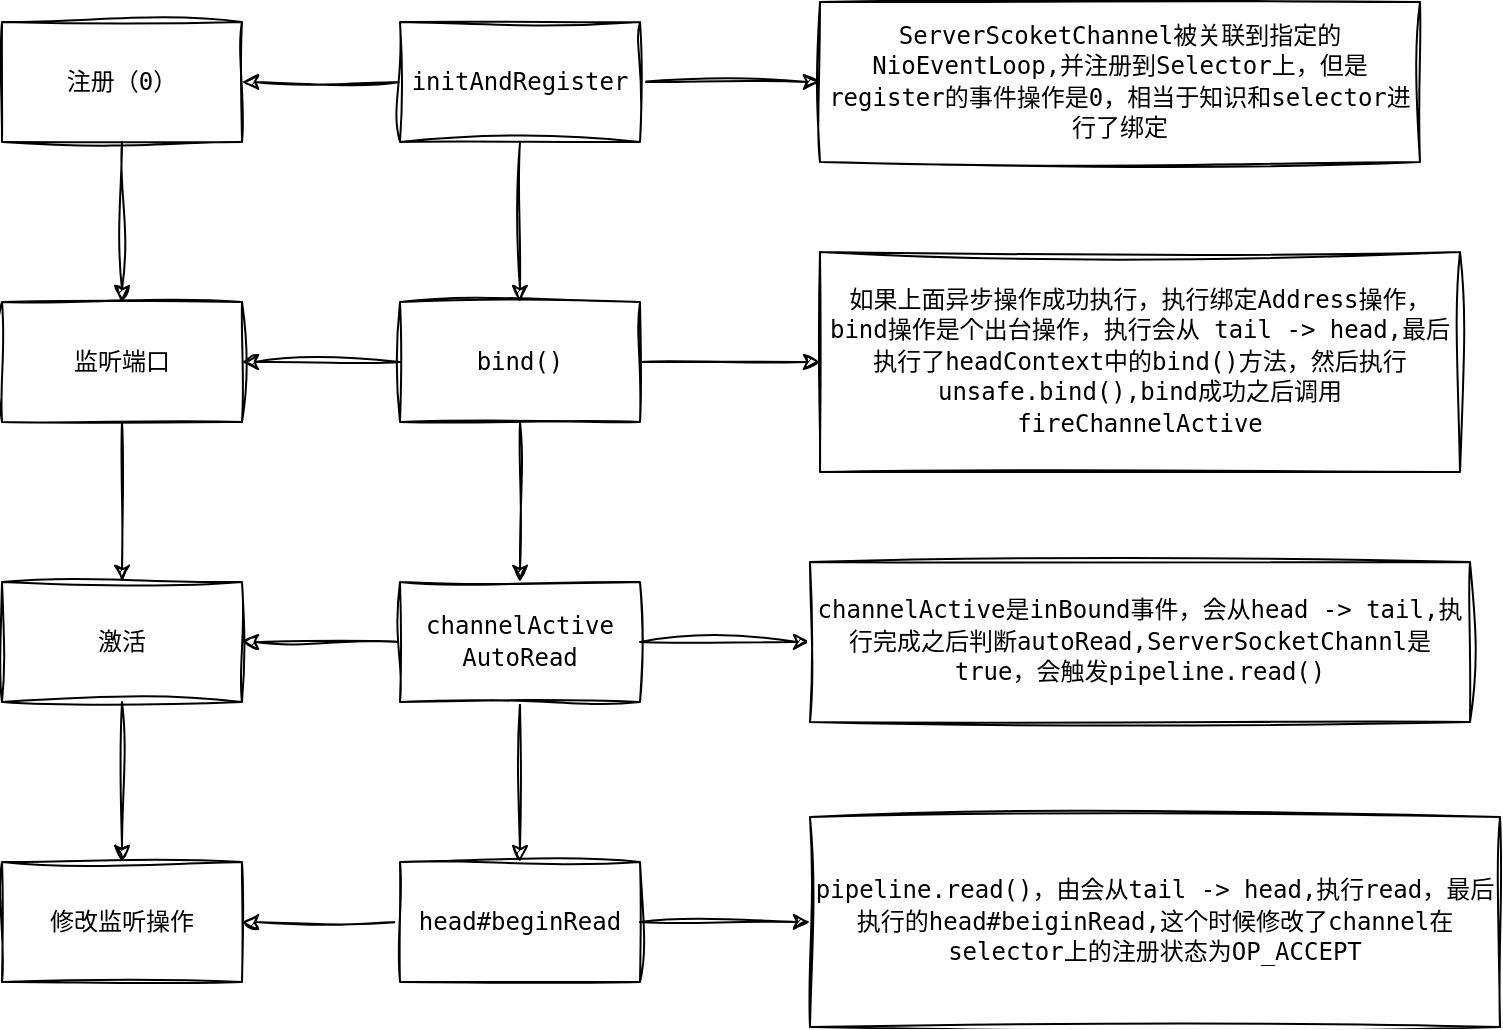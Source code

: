 <mxfile version="25.0.3">
  <diagram name="第 1 页" id="JIs7OemtiU3-u2dIrwDt">
    <mxGraphModel dx="1434" dy="785" grid="1" gridSize="10" guides="1" tooltips="1" connect="1" arrows="1" fold="1" page="1" pageScale="1" pageWidth="827" pageHeight="1169" math="0" shadow="0">
      <root>
        <mxCell id="0" />
        <mxCell id="1" parent="0" />
        <mxCell id="71l2kjqmPDXrIYp7tOSZ-3" value="" style="edgeStyle=orthogonalEdgeStyle;rounded=0;sketch=1;hachureGap=4;jiggle=2;curveFitting=1;orthogonalLoop=1;jettySize=auto;html=1;fontFamily=Architects Daughter;fontSource=https%3A%2F%2Ffonts.googleapis.com%2Fcss%3Ffamily%3DArchitects%2BDaughter;" edge="1" parent="1" source="71l2kjqmPDXrIYp7tOSZ-1" target="71l2kjqmPDXrIYp7tOSZ-2">
          <mxGeometry relative="1" as="geometry" />
        </mxCell>
        <mxCell id="71l2kjqmPDXrIYp7tOSZ-9" value="" style="edgeStyle=orthogonalEdgeStyle;rounded=0;sketch=1;hachureGap=4;jiggle=2;curveFitting=1;orthogonalLoop=1;jettySize=auto;html=1;fontFamily=Architects Daughter;fontSource=https%3A%2F%2Ffonts.googleapis.com%2Fcss%3Ffamily%3DArchitects%2BDaughter;" edge="1" parent="1" source="71l2kjqmPDXrIYp7tOSZ-1" target="71l2kjqmPDXrIYp7tOSZ-8">
          <mxGeometry relative="1" as="geometry" />
        </mxCell>
        <mxCell id="71l2kjqmPDXrIYp7tOSZ-19" value="" style="edgeStyle=orthogonalEdgeStyle;rounded=0;sketch=1;hachureGap=4;jiggle=2;curveFitting=1;orthogonalLoop=1;jettySize=auto;html=1;fontFamily=Architects Daughter;fontSource=https%3A%2F%2Ffonts.googleapis.com%2Fcss%3Ffamily%3DArchitects%2BDaughter;" edge="1" parent="1" source="71l2kjqmPDXrIYp7tOSZ-1" target="71l2kjqmPDXrIYp7tOSZ-18">
          <mxGeometry relative="1" as="geometry" />
        </mxCell>
        <mxCell id="71l2kjqmPDXrIYp7tOSZ-1" value="&lt;font data-font-src=&quot;https://fonts.googleapis.com/css?family=Monaco%2C+monospace&quot; face=&quot;Monaco, monospace&quot;&gt;initAndRegister&lt;/font&gt;" style="rounded=0;whiteSpace=wrap;html=1;sketch=1;hachureGap=4;jiggle=2;curveFitting=1;fontFamily=Architects Daughter;fontSource=https%3A%2F%2Ffonts.googleapis.com%2Fcss%3Ffamily%3DArchitects%2BDaughter;" vertex="1" parent="1">
          <mxGeometry x="260" y="100" width="120" height="60" as="geometry" />
        </mxCell>
        <mxCell id="71l2kjqmPDXrIYp7tOSZ-5" value="" style="edgeStyle=orthogonalEdgeStyle;rounded=0;sketch=1;hachureGap=4;jiggle=2;curveFitting=1;orthogonalLoop=1;jettySize=auto;html=1;fontFamily=Architects Daughter;fontSource=https%3A%2F%2Ffonts.googleapis.com%2Fcss%3Ffamily%3DArchitects%2BDaughter;" edge="1" parent="1" source="71l2kjqmPDXrIYp7tOSZ-2" target="71l2kjqmPDXrIYp7tOSZ-4">
          <mxGeometry relative="1" as="geometry" />
        </mxCell>
        <mxCell id="71l2kjqmPDXrIYp7tOSZ-11" value="" style="edgeStyle=orthogonalEdgeStyle;rounded=0;sketch=1;hachureGap=4;jiggle=2;curveFitting=1;orthogonalLoop=1;jettySize=auto;html=1;fontFamily=Architects Daughter;fontSource=https%3A%2F%2Ffonts.googleapis.com%2Fcss%3Ffamily%3DArchitects%2BDaughter;" edge="1" parent="1" source="71l2kjqmPDXrIYp7tOSZ-2" target="71l2kjqmPDXrIYp7tOSZ-10">
          <mxGeometry relative="1" as="geometry" />
        </mxCell>
        <mxCell id="71l2kjqmPDXrIYp7tOSZ-26" style="edgeStyle=orthogonalEdgeStyle;rounded=0;sketch=1;hachureGap=4;jiggle=2;curveFitting=1;orthogonalLoop=1;jettySize=auto;html=1;entryX=1;entryY=0.5;entryDx=0;entryDy=0;fontFamily=Architects Daughter;fontSource=https%3A%2F%2Ffonts.googleapis.com%2Fcss%3Ffamily%3DArchitects%2BDaughter;" edge="1" parent="1" source="71l2kjqmPDXrIYp7tOSZ-2" target="71l2kjqmPDXrIYp7tOSZ-20">
          <mxGeometry relative="1" as="geometry" />
        </mxCell>
        <mxCell id="71l2kjqmPDXrIYp7tOSZ-2" value="&lt;font data-font-src=&quot;https://fonts.googleapis.com/css?family=Monaco%2C+monospace&quot; face=&quot;Monaco, monospace&quot;&gt;bind()&lt;/font&gt;" style="whiteSpace=wrap;html=1;fontFamily=Architects Daughter;rounded=0;sketch=1;hachureGap=4;jiggle=2;curveFitting=1;fontSource=https%3A%2F%2Ffonts.googleapis.com%2Fcss%3Ffamily%3DArchitects%2BDaughter;" vertex="1" parent="1">
          <mxGeometry x="260" y="240" width="120" height="60" as="geometry" />
        </mxCell>
        <mxCell id="71l2kjqmPDXrIYp7tOSZ-7" value="" style="edgeStyle=orthogonalEdgeStyle;rounded=0;sketch=1;hachureGap=4;jiggle=2;curveFitting=1;orthogonalLoop=1;jettySize=auto;html=1;fontFamily=Architects Daughter;fontSource=https%3A%2F%2Ffonts.googleapis.com%2Fcss%3Ffamily%3DArchitects%2BDaughter;" edge="1" parent="1" source="71l2kjqmPDXrIYp7tOSZ-4" target="71l2kjqmPDXrIYp7tOSZ-6">
          <mxGeometry relative="1" as="geometry" />
        </mxCell>
        <mxCell id="71l2kjqmPDXrIYp7tOSZ-13" value="" style="edgeStyle=orthogonalEdgeStyle;rounded=0;sketch=1;hachureGap=4;jiggle=2;curveFitting=1;orthogonalLoop=1;jettySize=auto;html=1;fontFamily=Architects Daughter;fontSource=https%3A%2F%2Ffonts.googleapis.com%2Fcss%3Ffamily%3DArchitects%2BDaughter;" edge="1" parent="1" source="71l2kjqmPDXrIYp7tOSZ-4" target="71l2kjqmPDXrIYp7tOSZ-12">
          <mxGeometry relative="1" as="geometry" />
        </mxCell>
        <mxCell id="71l2kjqmPDXrIYp7tOSZ-27" style="edgeStyle=orthogonalEdgeStyle;rounded=0;sketch=1;hachureGap=4;jiggle=2;curveFitting=1;orthogonalLoop=1;jettySize=auto;html=1;fontFamily=Architects Daughter;fontSource=https%3A%2F%2Ffonts.googleapis.com%2Fcss%3Ffamily%3DArchitects%2BDaughter;" edge="1" parent="1" source="71l2kjqmPDXrIYp7tOSZ-4" target="71l2kjqmPDXrIYp7tOSZ-22">
          <mxGeometry relative="1" as="geometry" />
        </mxCell>
        <mxCell id="71l2kjqmPDXrIYp7tOSZ-4" value="&lt;font data-font-src=&quot;https://fonts.googleapis.com/css?family=Monaco%2C+monospace&quot; face=&quot;Monaco, monospace&quot;&gt;channelActive&lt;/font&gt;&lt;div&gt;&lt;font data-font-src=&quot;https://fonts.googleapis.com/css?family=Monaco%2C+monospace&quot; face=&quot;Monaco, monospace&quot;&gt;AutoRead&lt;/font&gt;&lt;/div&gt;" style="whiteSpace=wrap;html=1;fontFamily=Architects Daughter;rounded=0;sketch=1;hachureGap=4;jiggle=2;curveFitting=1;fontSource=https%3A%2F%2Ffonts.googleapis.com%2Fcss%3Ffamily%3DArchitects%2BDaughter;" vertex="1" parent="1">
          <mxGeometry x="260" y="380" width="120" height="60" as="geometry" />
        </mxCell>
        <mxCell id="71l2kjqmPDXrIYp7tOSZ-17" value="" style="edgeStyle=orthogonalEdgeStyle;rounded=0;sketch=1;hachureGap=4;jiggle=2;curveFitting=1;orthogonalLoop=1;jettySize=auto;html=1;fontFamily=Architects Daughter;fontSource=https%3A%2F%2Ffonts.googleapis.com%2Fcss%3Ffamily%3DArchitects%2BDaughter;" edge="1" parent="1" source="71l2kjqmPDXrIYp7tOSZ-6" target="71l2kjqmPDXrIYp7tOSZ-16">
          <mxGeometry relative="1" as="geometry" />
        </mxCell>
        <mxCell id="71l2kjqmPDXrIYp7tOSZ-28" style="edgeStyle=orthogonalEdgeStyle;rounded=0;sketch=1;hachureGap=4;jiggle=2;curveFitting=1;orthogonalLoop=1;jettySize=auto;html=1;fontFamily=Architects Daughter;fontSource=https%3A%2F%2Ffonts.googleapis.com%2Fcss%3Ffamily%3DArchitects%2BDaughter;" edge="1" parent="1" source="71l2kjqmPDXrIYp7tOSZ-6" target="71l2kjqmPDXrIYp7tOSZ-24">
          <mxGeometry relative="1" as="geometry" />
        </mxCell>
        <mxCell id="71l2kjqmPDXrIYp7tOSZ-6" value="&lt;font data-font-src=&quot;https://fonts.googleapis.com/css?family=Monaco%2C+monospace&quot; face=&quot;Monaco, monospace&quot;&gt;head#beginRead&lt;/font&gt;" style="whiteSpace=wrap;html=1;fontFamily=Architects Daughter;rounded=0;sketch=1;hachureGap=4;jiggle=2;curveFitting=1;fontSource=https%3A%2F%2Ffonts.googleapis.com%2Fcss%3Ffamily%3DArchitects%2BDaughter;" vertex="1" parent="1">
          <mxGeometry x="260" y="520" width="120" height="60" as="geometry" />
        </mxCell>
        <mxCell id="71l2kjqmPDXrIYp7tOSZ-8" value="&lt;font face=&quot;Monaco, monospace&quot;&gt;ServerScoketChannel被关联到指定的NioEventLoop,并注册到Selector上，但是register的事件操作是0，相当于知识和selector进行了绑定&lt;/font&gt;" style="rounded=0;whiteSpace=wrap;html=1;sketch=1;hachureGap=4;jiggle=2;curveFitting=1;fontFamily=Architects Daughter;fontSource=https%3A%2F%2Ffonts.googleapis.com%2Fcss%3Ffamily%3DArchitects%2BDaughter;" vertex="1" parent="1">
          <mxGeometry x="470" y="90" width="300" height="80" as="geometry" />
        </mxCell>
        <mxCell id="71l2kjqmPDXrIYp7tOSZ-10" value="&lt;font face=&quot;Monaco, monospace&quot;&gt;如果上面异步操作成功执行，执行绑定Address操作，bind操作是个出台操作，执行会从 tail -&amp;gt; head,最后执行了headContext中的bind()方法，然后执行unsafe.bind(),bind成功之后调用fireChannelActive&lt;/font&gt;" style="whiteSpace=wrap;html=1;fontFamily=Architects Daughter;rounded=0;sketch=1;hachureGap=4;jiggle=2;curveFitting=1;fontSource=https%3A%2F%2Ffonts.googleapis.com%2Fcss%3Ffamily%3DArchitects%2BDaughter;" vertex="1" parent="1">
          <mxGeometry x="470" y="215" width="320" height="110" as="geometry" />
        </mxCell>
        <mxCell id="71l2kjqmPDXrIYp7tOSZ-12" value="&lt;font face=&quot;Monaco, monospace&quot;&gt;channelActive是inBound事件，会从head -&amp;gt; tail,执行完成之后判断autoRead,ServerSocketChannl是true，会触发pipeline.read()&lt;/font&gt;" style="whiteSpace=wrap;html=1;fontFamily=Architects Daughter;rounded=0;sketch=1;hachureGap=4;jiggle=2;curveFitting=1;fontSource=https%3A%2F%2Ffonts.googleapis.com%2Fcss%3Ffamily%3DArchitects%2BDaughter;" vertex="1" parent="1">
          <mxGeometry x="465" y="370" width="330" height="80" as="geometry" />
        </mxCell>
        <mxCell id="71l2kjqmPDXrIYp7tOSZ-16" value="&lt;font face=&quot;Monaco, monospace&quot;&gt;pipeline.read()，由会从tail -&amp;gt; head,执行read，最后执行的head#beiginRead,这个时候修改了channel在selector上的注册状态为OP_ACCEPT&lt;/font&gt;" style="whiteSpace=wrap;html=1;fontFamily=Architects Daughter;rounded=0;sketch=1;hachureGap=4;jiggle=2;curveFitting=1;fontSource=https%3A%2F%2Ffonts.googleapis.com%2Fcss%3Ffamily%3DArchitects%2BDaughter;" vertex="1" parent="1">
          <mxGeometry x="465" y="497.5" width="345" height="105" as="geometry" />
        </mxCell>
        <mxCell id="71l2kjqmPDXrIYp7tOSZ-21" value="" style="edgeStyle=orthogonalEdgeStyle;rounded=0;sketch=1;hachureGap=4;jiggle=2;curveFitting=1;orthogonalLoop=1;jettySize=auto;html=1;fontFamily=Architects Daughter;fontSource=https%3A%2F%2Ffonts.googleapis.com%2Fcss%3Ffamily%3DArchitects%2BDaughter;" edge="1" parent="1" source="71l2kjqmPDXrIYp7tOSZ-18" target="71l2kjqmPDXrIYp7tOSZ-20">
          <mxGeometry relative="1" as="geometry" />
        </mxCell>
        <mxCell id="71l2kjqmPDXrIYp7tOSZ-18" value="&lt;font face=&quot;Monaco, monospace&quot;&gt;注册（0）&lt;/font&gt;" style="rounded=0;whiteSpace=wrap;html=1;sketch=1;hachureGap=4;jiggle=2;curveFitting=1;fontFamily=Architects Daughter;fontSource=https%3A%2F%2Ffonts.googleapis.com%2Fcss%3Ffamily%3DArchitects%2BDaughter;" vertex="1" parent="1">
          <mxGeometry x="61" y="100" width="120" height="60" as="geometry" />
        </mxCell>
        <mxCell id="71l2kjqmPDXrIYp7tOSZ-23" value="" style="edgeStyle=orthogonalEdgeStyle;rounded=0;sketch=1;hachureGap=4;jiggle=2;curveFitting=1;orthogonalLoop=1;jettySize=auto;html=1;fontFamily=Architects Daughter;fontSource=https%3A%2F%2Ffonts.googleapis.com%2Fcss%3Ffamily%3DArchitects%2BDaughter;" edge="1" parent="1" source="71l2kjqmPDXrIYp7tOSZ-20" target="71l2kjqmPDXrIYp7tOSZ-22">
          <mxGeometry relative="1" as="geometry" />
        </mxCell>
        <mxCell id="71l2kjqmPDXrIYp7tOSZ-20" value="&lt;font face=&quot;Monaco, monospace&quot;&gt;监听端口&lt;/font&gt;" style="rounded=0;whiteSpace=wrap;html=1;sketch=1;hachureGap=4;jiggle=2;curveFitting=1;fontFamily=Architects Daughter;fontSource=https%3A%2F%2Ffonts.googleapis.com%2Fcss%3Ffamily%3DArchitects%2BDaughter;" vertex="1" parent="1">
          <mxGeometry x="61" y="240" width="120" height="60" as="geometry" />
        </mxCell>
        <mxCell id="71l2kjqmPDXrIYp7tOSZ-25" value="" style="edgeStyle=orthogonalEdgeStyle;rounded=0;sketch=1;hachureGap=4;jiggle=2;curveFitting=1;orthogonalLoop=1;jettySize=auto;html=1;fontFamily=Architects Daughter;fontSource=https%3A%2F%2Ffonts.googleapis.com%2Fcss%3Ffamily%3DArchitects%2BDaughter;" edge="1" parent="1" source="71l2kjqmPDXrIYp7tOSZ-22" target="71l2kjqmPDXrIYp7tOSZ-24">
          <mxGeometry relative="1" as="geometry" />
        </mxCell>
        <mxCell id="71l2kjqmPDXrIYp7tOSZ-22" value="&lt;font face=&quot;Monaco, monospace&quot;&gt;激活&lt;/font&gt;" style="rounded=0;whiteSpace=wrap;html=1;sketch=1;hachureGap=4;jiggle=2;curveFitting=1;fontFamily=Architects Daughter;fontSource=https%3A%2F%2Ffonts.googleapis.com%2Fcss%3Ffamily%3DArchitects%2BDaughter;" vertex="1" parent="1">
          <mxGeometry x="61" y="380" width="120" height="60" as="geometry" />
        </mxCell>
        <mxCell id="71l2kjqmPDXrIYp7tOSZ-24" value="&lt;font face=&quot;Monaco, monospace&quot;&gt;修改监听操作&lt;/font&gt;" style="rounded=0;whiteSpace=wrap;html=1;sketch=1;hachureGap=4;jiggle=2;curveFitting=1;fontFamily=Architects Daughter;fontSource=https%3A%2F%2Ffonts.googleapis.com%2Fcss%3Ffamily%3DArchitects%2BDaughter;" vertex="1" parent="1">
          <mxGeometry x="61" y="520" width="120" height="60" as="geometry" />
        </mxCell>
      </root>
    </mxGraphModel>
  </diagram>
</mxfile>
